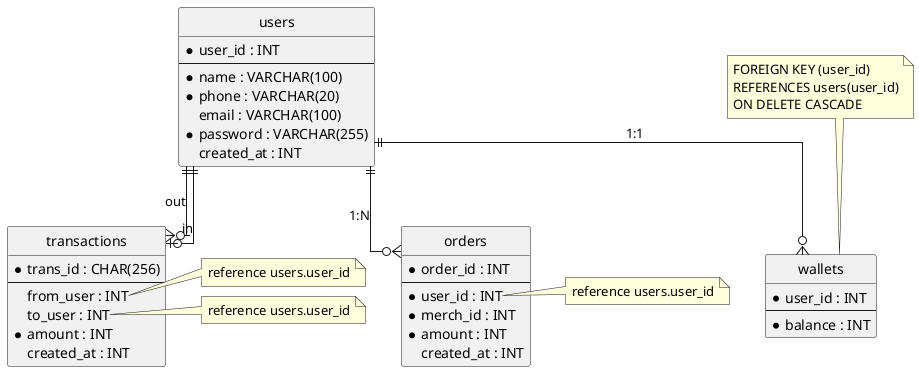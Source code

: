 @startuml

hide circle
skinparam linetype ortho
skinparam packageStyle rectangle


entity users {
  * user_id : INT
  --
  * name : VARCHAR(100)
  * phone : VARCHAR(20)
  email : VARCHAR(100)
  * password : VARCHAR(255)
  created_at : INT
}

entity wallets {
  * user_id : INT
  --
  * balance : INT
}

entity transactions {
  * trans_id : CHAR(256)
  --
  from_user : INT
  to_user : INT
  * amount : INT
  created_at : INT
}

entity orders {
  * order_id : INT
  --
  * user_id : INT
  * merch_id : INT
  * amount : INT
  created_at : INT
}


users ||--o{ wallets : "1:1"
users ||--o{ transactions : "out"
users ||--o| transactions : "in"
users ||--o{ orders : "1:N"


note top of wallets
  FOREIGN KEY (user_id)
  REFERENCES users(user_id)
  ON DELETE CASCADE
end note

note right of transactions::from_user
  reference users.user_id
end note

note right of transactions::to_user
  reference users.user_id
end note

note right of orders::user_id
  reference users.user_id
end note

@enduml